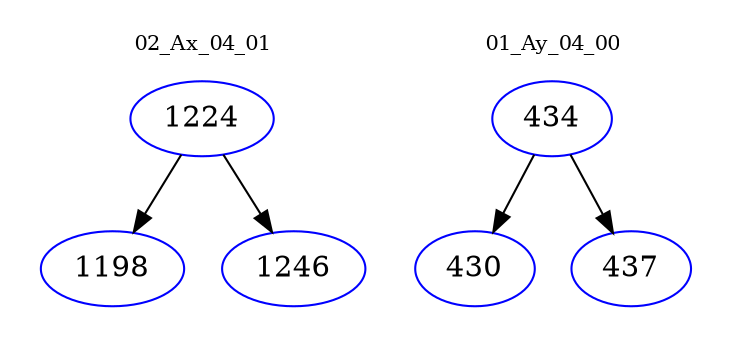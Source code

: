 digraph{
subgraph cluster_0 {
color = white
label = "02_Ax_04_01";
fontsize=10;
T0_1224 [label="1224", color="blue"]
T0_1224 -> T0_1198 [color="black"]
T0_1198 [label="1198", color="blue"]
T0_1224 -> T0_1246 [color="black"]
T0_1246 [label="1246", color="blue"]
}
subgraph cluster_1 {
color = white
label = "01_Ay_04_00";
fontsize=10;
T1_434 [label="434", color="blue"]
T1_434 -> T1_430 [color="black"]
T1_430 [label="430", color="blue"]
T1_434 -> T1_437 [color="black"]
T1_437 [label="437", color="blue"]
}
}
